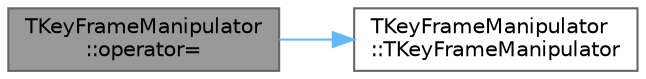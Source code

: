 digraph "TKeyFrameManipulator::operator="
{
 // INTERACTIVE_SVG=YES
 // LATEX_PDF_SIZE
  bgcolor="transparent";
  edge [fontname=Helvetica,fontsize=10,labelfontname=Helvetica,labelfontsize=10];
  node [fontname=Helvetica,fontsize=10,shape=box,height=0.2,width=0.4];
  rankdir="LR";
  Node1 [id="Node000001",label="TKeyFrameManipulator\l::operator=",height=0.2,width=0.4,color="gray40", fillcolor="grey60", style="filled", fontcolor="black",tooltip=" "];
  Node1 -> Node2 [id="edge1_Node000001_Node000002",color="steelblue1",style="solid",tooltip=" "];
  Node2 [id="Node000002",label="TKeyFrameManipulator\l::TKeyFrameManipulator",height=0.2,width=0.4,color="grey40", fillcolor="white", style="filled",URL="$de/d3a/classTKeyFrameManipulator.html#a2d6b7a65d3094c8bea1f89e31cea2620",tooltip="Construction from an externally owned array of times."];
}
